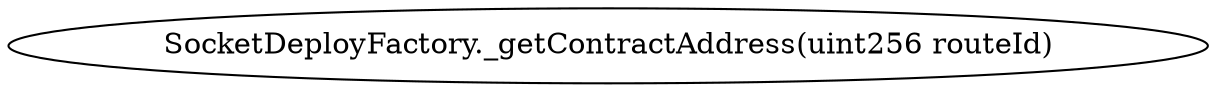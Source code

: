 digraph "" {
	graph [bb="0,0,490.83,36"];
	node [label="\N"];
	"SocketDeployFactory._getContractAddress(uint256 routeId)"	 [height=0.5,
		pos="245.42,18",
		width=6.8171];
}
